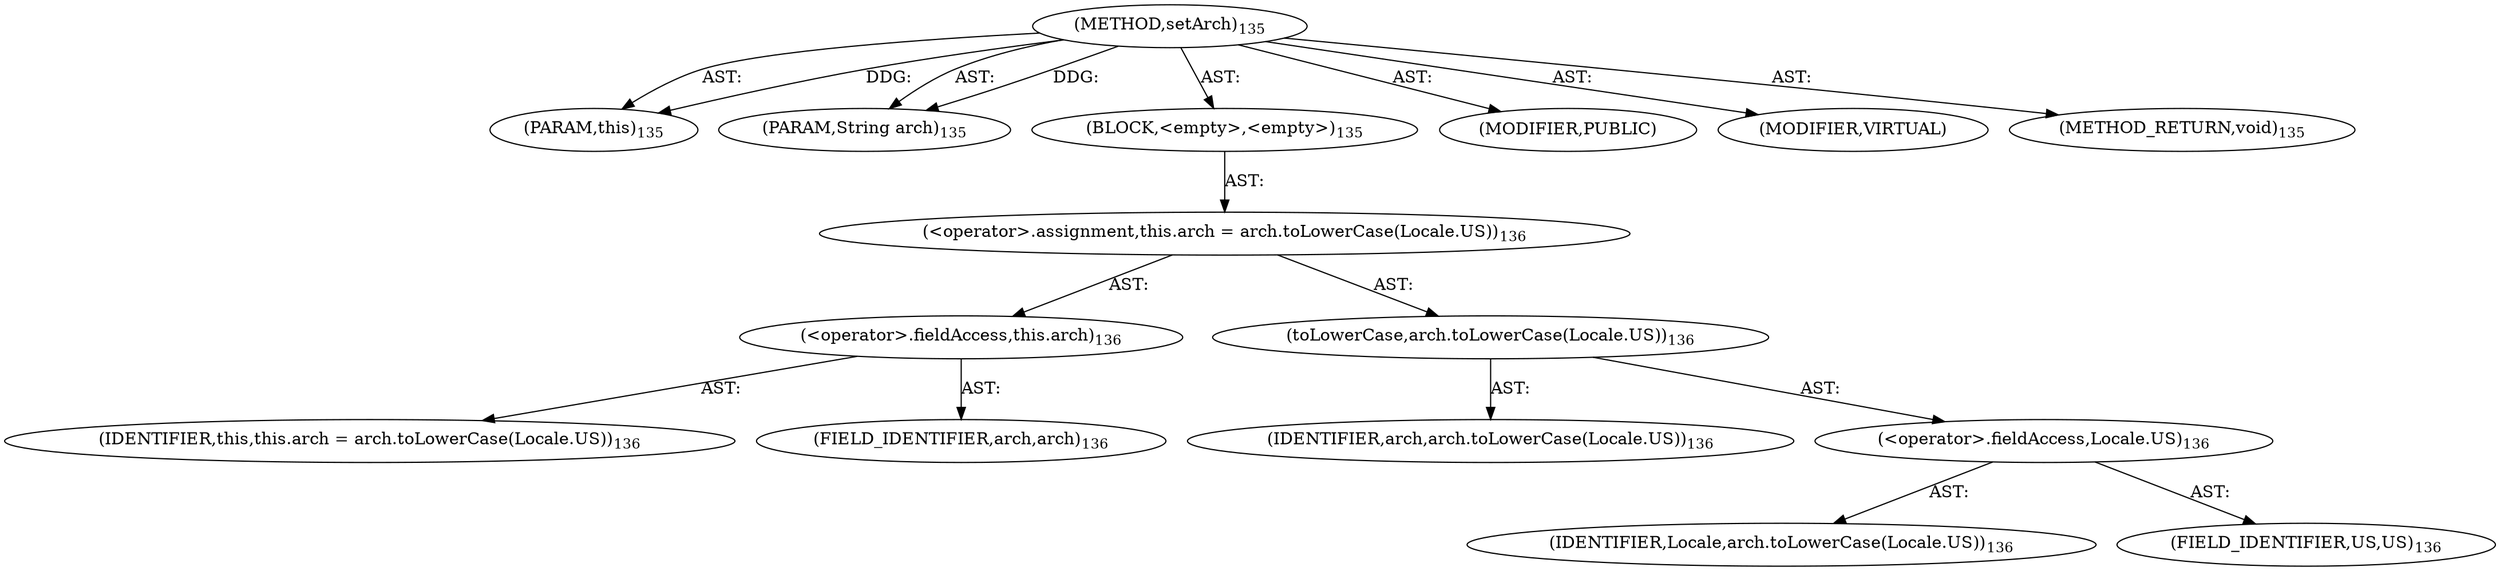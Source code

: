 digraph "setArch" {  
"111669149700" [label = <(METHOD,setArch)<SUB>135</SUB>> ]
"115964116993" [label = <(PARAM,this)<SUB>135</SUB>> ]
"115964117001" [label = <(PARAM,String arch)<SUB>135</SUB>> ]
"25769803780" [label = <(BLOCK,&lt;empty&gt;,&lt;empty&gt;)<SUB>135</SUB>> ]
"30064771081" [label = <(&lt;operator&gt;.assignment,this.arch = arch.toLowerCase(Locale.US))<SUB>136</SUB>> ]
"30064771082" [label = <(&lt;operator&gt;.fieldAccess,this.arch)<SUB>136</SUB>> ]
"68719476737" [label = <(IDENTIFIER,this,this.arch = arch.toLowerCase(Locale.US))<SUB>136</SUB>> ]
"55834574852" [label = <(FIELD_IDENTIFIER,arch,arch)<SUB>136</SUB>> ]
"30064771083" [label = <(toLowerCase,arch.toLowerCase(Locale.US))<SUB>136</SUB>> ]
"68719476746" [label = <(IDENTIFIER,arch,arch.toLowerCase(Locale.US))<SUB>136</SUB>> ]
"30064771084" [label = <(&lt;operator&gt;.fieldAccess,Locale.US)<SUB>136</SUB>> ]
"68719476747" [label = <(IDENTIFIER,Locale,arch.toLowerCase(Locale.US))<SUB>136</SUB>> ]
"55834574853" [label = <(FIELD_IDENTIFIER,US,US)<SUB>136</SUB>> ]
"133143986196" [label = <(MODIFIER,PUBLIC)> ]
"133143986197" [label = <(MODIFIER,VIRTUAL)> ]
"128849018884" [label = <(METHOD_RETURN,void)<SUB>135</SUB>> ]
  "111669149700" -> "115964116993"  [ label = "AST: "] 
  "111669149700" -> "115964117001"  [ label = "AST: "] 
  "111669149700" -> "25769803780"  [ label = "AST: "] 
  "111669149700" -> "133143986196"  [ label = "AST: "] 
  "111669149700" -> "133143986197"  [ label = "AST: "] 
  "111669149700" -> "128849018884"  [ label = "AST: "] 
  "25769803780" -> "30064771081"  [ label = "AST: "] 
  "30064771081" -> "30064771082"  [ label = "AST: "] 
  "30064771081" -> "30064771083"  [ label = "AST: "] 
  "30064771082" -> "68719476737"  [ label = "AST: "] 
  "30064771082" -> "55834574852"  [ label = "AST: "] 
  "30064771083" -> "68719476746"  [ label = "AST: "] 
  "30064771083" -> "30064771084"  [ label = "AST: "] 
  "30064771084" -> "68719476747"  [ label = "AST: "] 
  "30064771084" -> "55834574853"  [ label = "AST: "] 
  "111669149700" -> "115964116993"  [ label = "DDG: "] 
  "111669149700" -> "115964117001"  [ label = "DDG: "] 
}
